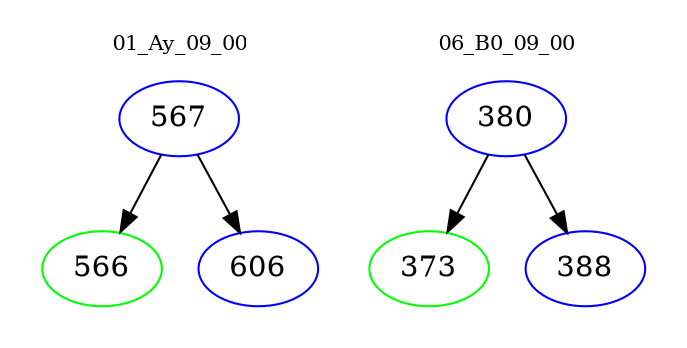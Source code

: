digraph{
subgraph cluster_0 {
color = white
label = "01_Ay_09_00";
fontsize=10;
T0_567 [label="567", color="blue"]
T0_567 -> T0_566 [color="black"]
T0_566 [label="566", color="green"]
T0_567 -> T0_606 [color="black"]
T0_606 [label="606", color="blue"]
}
subgraph cluster_1 {
color = white
label = "06_B0_09_00";
fontsize=10;
T1_380 [label="380", color="blue"]
T1_380 -> T1_373 [color="black"]
T1_373 [label="373", color="green"]
T1_380 -> T1_388 [color="black"]
T1_388 [label="388", color="blue"]
}
}
